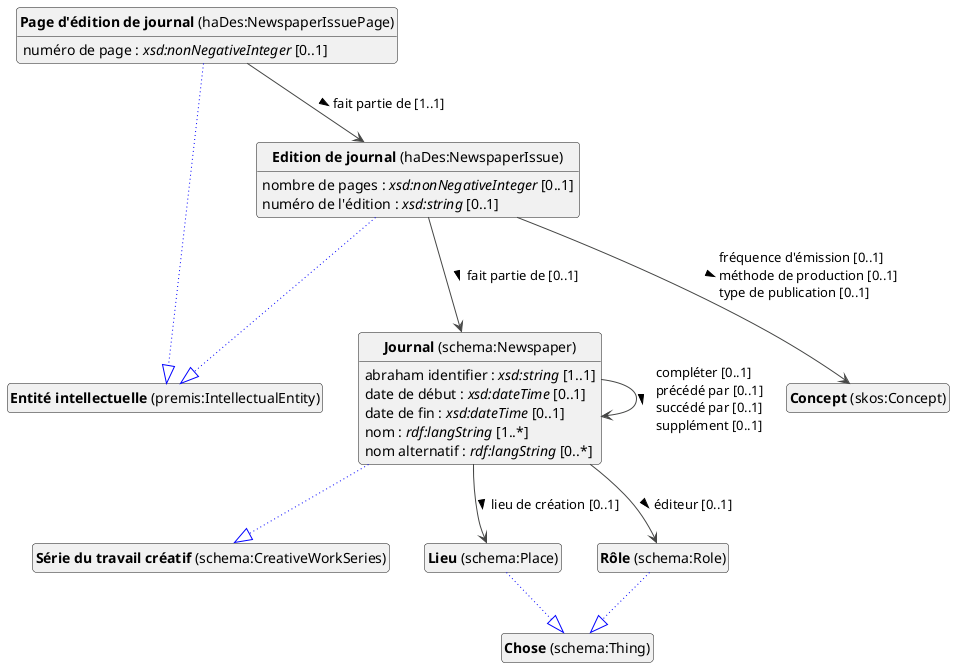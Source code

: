 @startuml
!theme vibrant
skinparam classFontSize 14
!define LIGHTORANGE
skinparam componentStyle uml2
skinparam wrapMessageWidth 1000
skinparam wrapWidth 1000
' skinparam ArrowColor #Maroon
' Remove shadows
skinparam shadowing false
'skinparam linetype polyline
skinparam ArrowMessageAlignment left
top to bottom direction


class "<b>Concept</b> (skos:Concept)" as skos_Concept [[../../terms/fr#skos%3AConcept]]
class "<b>Edition de journal</b> (haDes:NewspaperIssue)" as haDes_NewspaperIssue [[#haDes%3ANewspaperIssue]]
class "<b>Entité intellectuelle</b> (premis:IntellectualEntity)" as premis_IntellectualEntity [[#premis%3AIntellectualEntity]]
class "<b>Journal</b> (schema:Newspaper)" as schema_Newspaper [[#schema%3ANewspaper]]
class "<b>Série du travail créatif</b> (schema:CreativeWorkSeries)" as schema_CreativeWorkSeries [[#schema%3ACreativeWorkSeries]]
class "<b>Lieu</b> (schema:Place)" as schema_Place [[../../description/fr#schema%3APlace]]
class "<b>Chose</b> (schema:Thing)" as schema_Thing [[#schema%3AThing]]
class "<b>Page d'édition de journal</b> (haDes:NewspaperIssuePage)" as haDes_NewspaperIssuePage [[#haDes%3ANewspaperIssuePage]]
class "<b>Entité intellectuelle</b> (premis:IntellectualEntity)" as premis_IntellectualEntity [[#premis%3AIntellectualEntity]]
class "<b>Rôle</b> (schema:Role)" as schema_Role [[../../description/fr#schema%3ARole]]
class "<b>Chose</b> (schema:Thing)" as schema_Thing [[#schema%3AThing]]



haDes_NewspaperIssue --|> premis_IntellectualEntity #blue;line.dotted;text:blue

haDes_NewspaperIssue : nombre de pages : <i>xsd:nonNegativeInteger</i> [0..1]
haDes_NewspaperIssue : numéro de l'édition : <i>xsd:string</i> [0..1]
haDes_NewspaperIssue --> schema_Newspaper :fait partie de [0..1]  > 
haDes_NewspaperIssue --> skos_Concept :fréquence d'émission [0..1]  \lméthode de production [0..1]  \ltype de publication [0..1]  > 



schema_Newspaper --|> schema_CreativeWorkSeries #blue;line.dotted;text:blue

schema_Newspaper : abraham identifier : <i>xsd:string</i> [1..1]
schema_Newspaper : date de début : <i>xsd:dateTime</i> [0..1]
schema_Newspaper : date de fin : <i>xsd:dateTime</i> [0..1]
schema_Newspaper : nom : <i>rdf:langString</i> [1..*]
schema_Newspaper : nom alternatif : <i>rdf:langString</i> [0..*]

schema_Newspaper --> schema_Newspaper :compléter [0..1]  \lprécédé par [0..1]  \lsuccédé par [0..1]  \lsupplément [0..1]  > 
schema_Newspaper --> schema_Place :lieu de création [0..1]  > 
schema_Newspaper --> schema_Role :éditeur [0..1]  > 



schema_Place --|> schema_Thing #blue;line.dotted;text:blue


haDes_NewspaperIssuePage --|> premis_IntellectualEntity #blue;line.dotted;text:blue

haDes_NewspaperIssuePage : numéro de page : <i>xsd:nonNegativeInteger</i> [0..1]
haDes_NewspaperIssuePage --> haDes_NewspaperIssue :fait partie de [1..1]  > 


schema_Role --|> schema_Thing #blue;line.dotted;text:blue



hide circle
hide methods
hide empty members
@enduml


